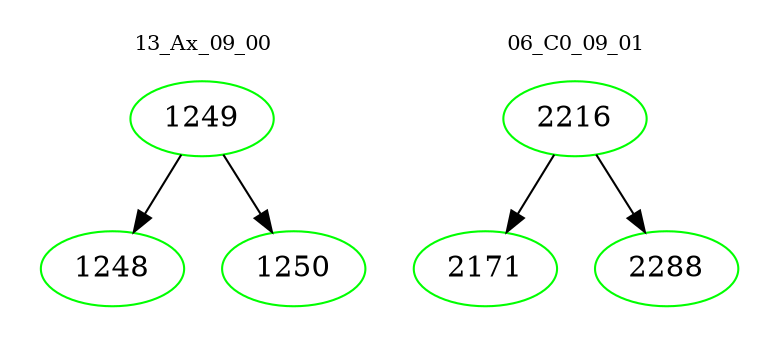 digraph{
subgraph cluster_0 {
color = white
label = "13_Ax_09_00";
fontsize=10;
T0_1249 [label="1249", color="green"]
T0_1249 -> T0_1248 [color="black"]
T0_1248 [label="1248", color="green"]
T0_1249 -> T0_1250 [color="black"]
T0_1250 [label="1250", color="green"]
}
subgraph cluster_1 {
color = white
label = "06_C0_09_01";
fontsize=10;
T1_2216 [label="2216", color="green"]
T1_2216 -> T1_2171 [color="black"]
T1_2171 [label="2171", color="green"]
T1_2216 -> T1_2288 [color="black"]
T1_2288 [label="2288", color="green"]
}
}

